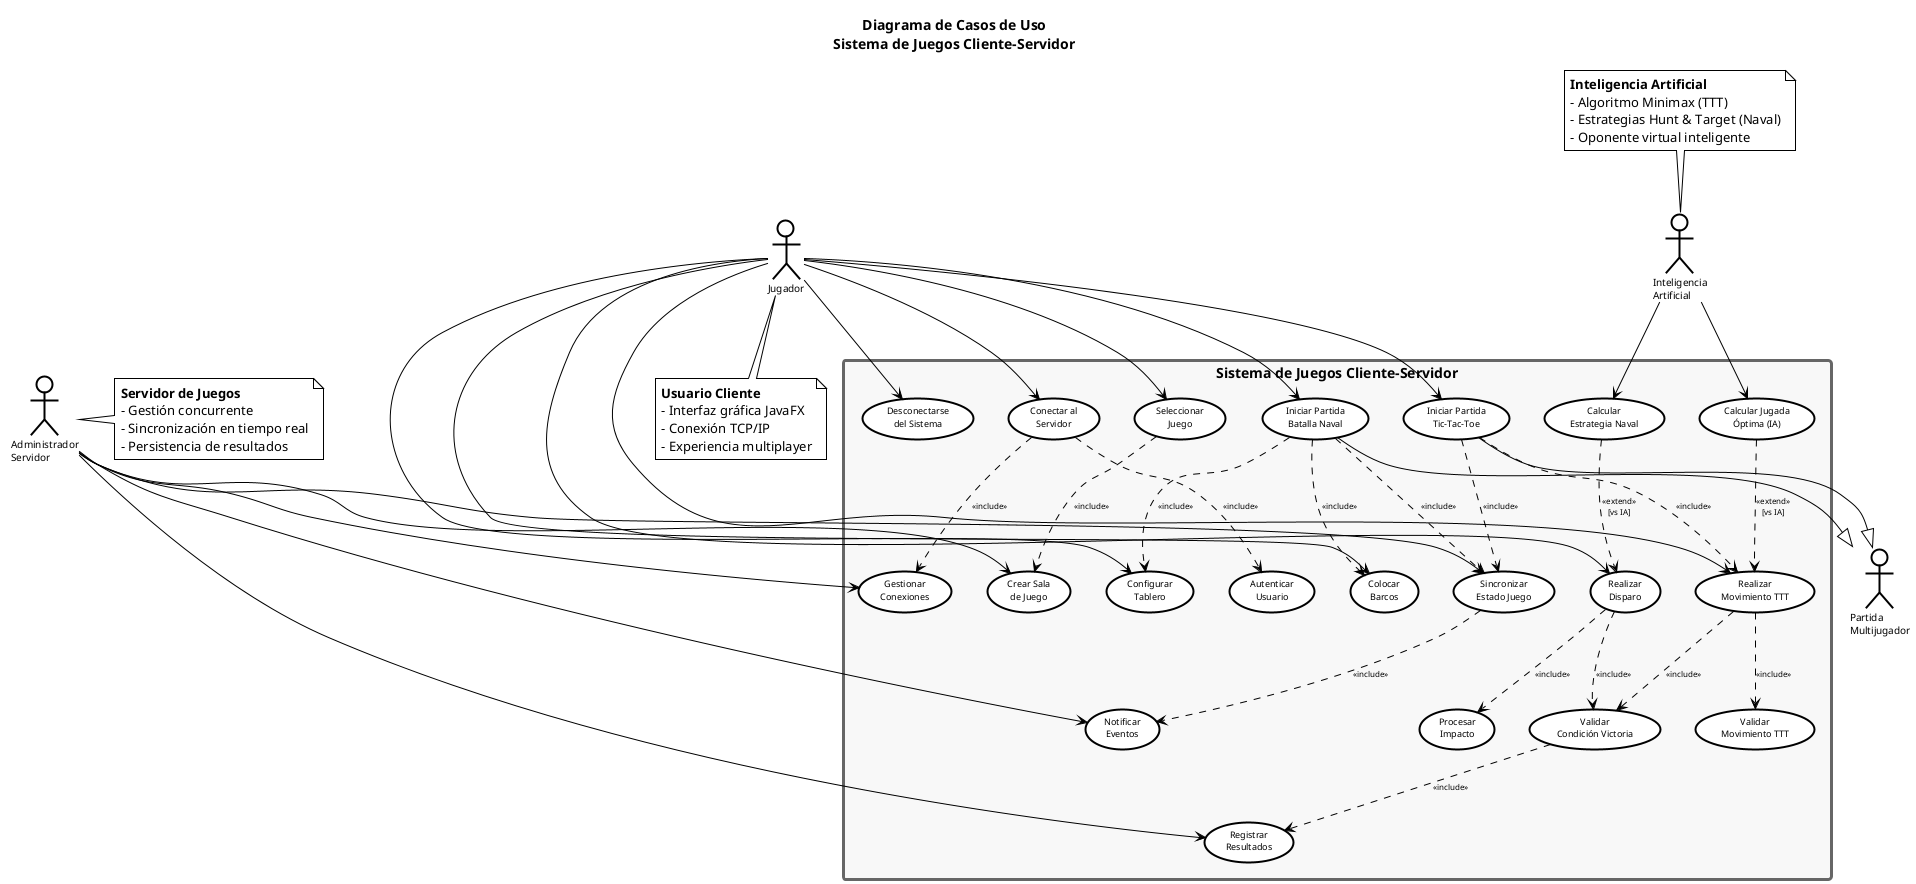 @startuml Diagrama_Casos_Uso_Formal

' Tema y configuración de estilo formal UML
!theme plain
skinparam backgroundColor #FFFFFF
skinparam title {
    FontName Arial
    FontSize 14
    FontStyle bold
}

' Configuración de actores (figuras humanas)
skinparam actor {
    BackgroundColor #FFFFFF
    BorderColor #000000
    BorderThickness 2
    FontName Arial
    FontSize 10
}

' Configuración de casos de uso (elipses)
skinparam usecase {
    BackgroundColor #FFFFFF
    BorderColor #000000
    BorderThickness 2
    FontName Arial
    FontSize 9
}

' Configuración de la frontera del sistema
skinparam rectangle {
    BackgroundColor #F8F8F8
    BorderColor #666666
    BorderThickness 3
    FontStyle bold
    FontName Arial
}

' Configuración de relaciones
skinparam arrow {
    Color #000000
    FontName Arial
    FontSize 8
}

title Diagrama de Casos de Uso\nSistema de Juegos Cliente-Servidor

' ===== ACTORES =====
:Jugador: as Jugador
:Inteligencia\nArtificial: as IA  
:Administrador\nServidor: as Servidor

' ===== FRONTERA DEL SISTEMA =====
rectangle "Sistema de Juegos Cliente-Servidor" as Sistema {
    
    ' --- Casos de Uso de Gestión ---
    usecase "Conectar al\nServidor" as UC01
    usecase "Autenticar\nUsuario" as UC02
    usecase "Seleccionar\nJuego" as UC03
    usecase "Desconectarse\ndel Sistema" as UC04
    
    ' --- Casos de Uso de Tic-Tac-Toe ---
    usecase "Iniciar Partida\nTic-Tac-Toe" as UC05
    usecase "Realizar\nMovimiento TTT" as UC06
    usecase "Validar\nMovimiento TTT" as UC07
    usecase "Calcular Jugada\nÓptima (IA)" as UC08
    
    ' --- Casos de Uso de Batalla Naval ---
    usecase "Iniciar Partida\nBatalla Naval" as UC09
    usecase "Configurar\nTablero" as UC10
    usecase "Colocar\nBarcos" as UC11
    usecase "Realizar\nDisparo" as UC12
    usecase "Procesar\nImpacto" as UC13
    usecase "Calcular\nEstrategia Naval" as UC14
    
    ' --- Casos de Uso del Sistema ---
    usecase "Gestionar\nConexiones" as UC15
    usecase "Crear Sala\nde Juego" as UC16
    usecase "Sincronizar\nEstado Juego" as UC17
    usecase "Validar\nCondición Victoria" as UC18
    usecase "Registrar\nResultados" as UC19
    usecase "Notificar\nEventos" as UC20
}

' ===== RELACIONES ACTOR-CASO DE USO =====
' Jugador principal
Jugador --> UC01 : ""
Jugador --> UC03 : ""
Jugador --> UC04 : ""
Jugador --> UC05 : ""
Jugador --> UC06 : ""
Jugador --> UC09 : ""
Jugador --> UC10 : ""
Jugador --> UC11 : ""
Jugador --> UC12 : ""

' Inteligencia Artificial
IA --> UC08 : ""
IA --> UC14 : ""

' Servidor/Administrador
Servidor --> UC15 : ""
Servidor --> UC16 : ""
Servidor --> UC17 : ""
Servidor --> UC19 : ""
Servidor --> UC20 : ""

' ===== RELACIONES INCLUDE =====
UC01 ..> UC02 : <<include>>
UC01 ..> UC15 : <<include>>
UC03 ..> UC16 : <<include>>
UC05 ..> UC06 : <<include>>
UC09 ..> UC10 : <<include>>
UC09 ..> UC11 : <<include>>
UC06 ..> UC07 : <<include>>
UC12 ..> UC13 : <<include>>
UC06 ..> UC18 : <<include>>
UC12 ..> UC18 : <<include>>
UC05 ..> UC17 : <<include>>
UC09 ..> UC17 : <<include>>
UC18 ..> UC19 : <<include>>
UC17 ..> UC20 : <<include>>

' ===== RELACIONES EXTEND =====
UC08 ..> UC06 : <<extend>>\n[vs IA]
UC14 ..> UC12 : <<extend>>\n[vs IA]

' ===== GENERALIZACIONES =====
UC05 --|> "Partida\nMultijugador" : ""
UC09 --|> "Partida\nMultijugador" : ""

' ===== NOTAS EXPLICATIVAS =====
note top of IA
<b>Inteligencia Artificial</b>
- Algoritmo Minimax (TTT)
- Estrategias Hunt & Target (Naval)
- Oponente virtual inteligente
end note

note right of Servidor
<b>Servidor de Juegos</b>
- Gestión concurrente
- Sincronización en tiempo real
- Persistencia de resultados
end note

note bottom of Jugador
<b>Usuario Cliente</b>
- Interfaz gráfica JavaFX
- Conexión TCP/IP
- Experiencia multiplayer
end note

@enduml
